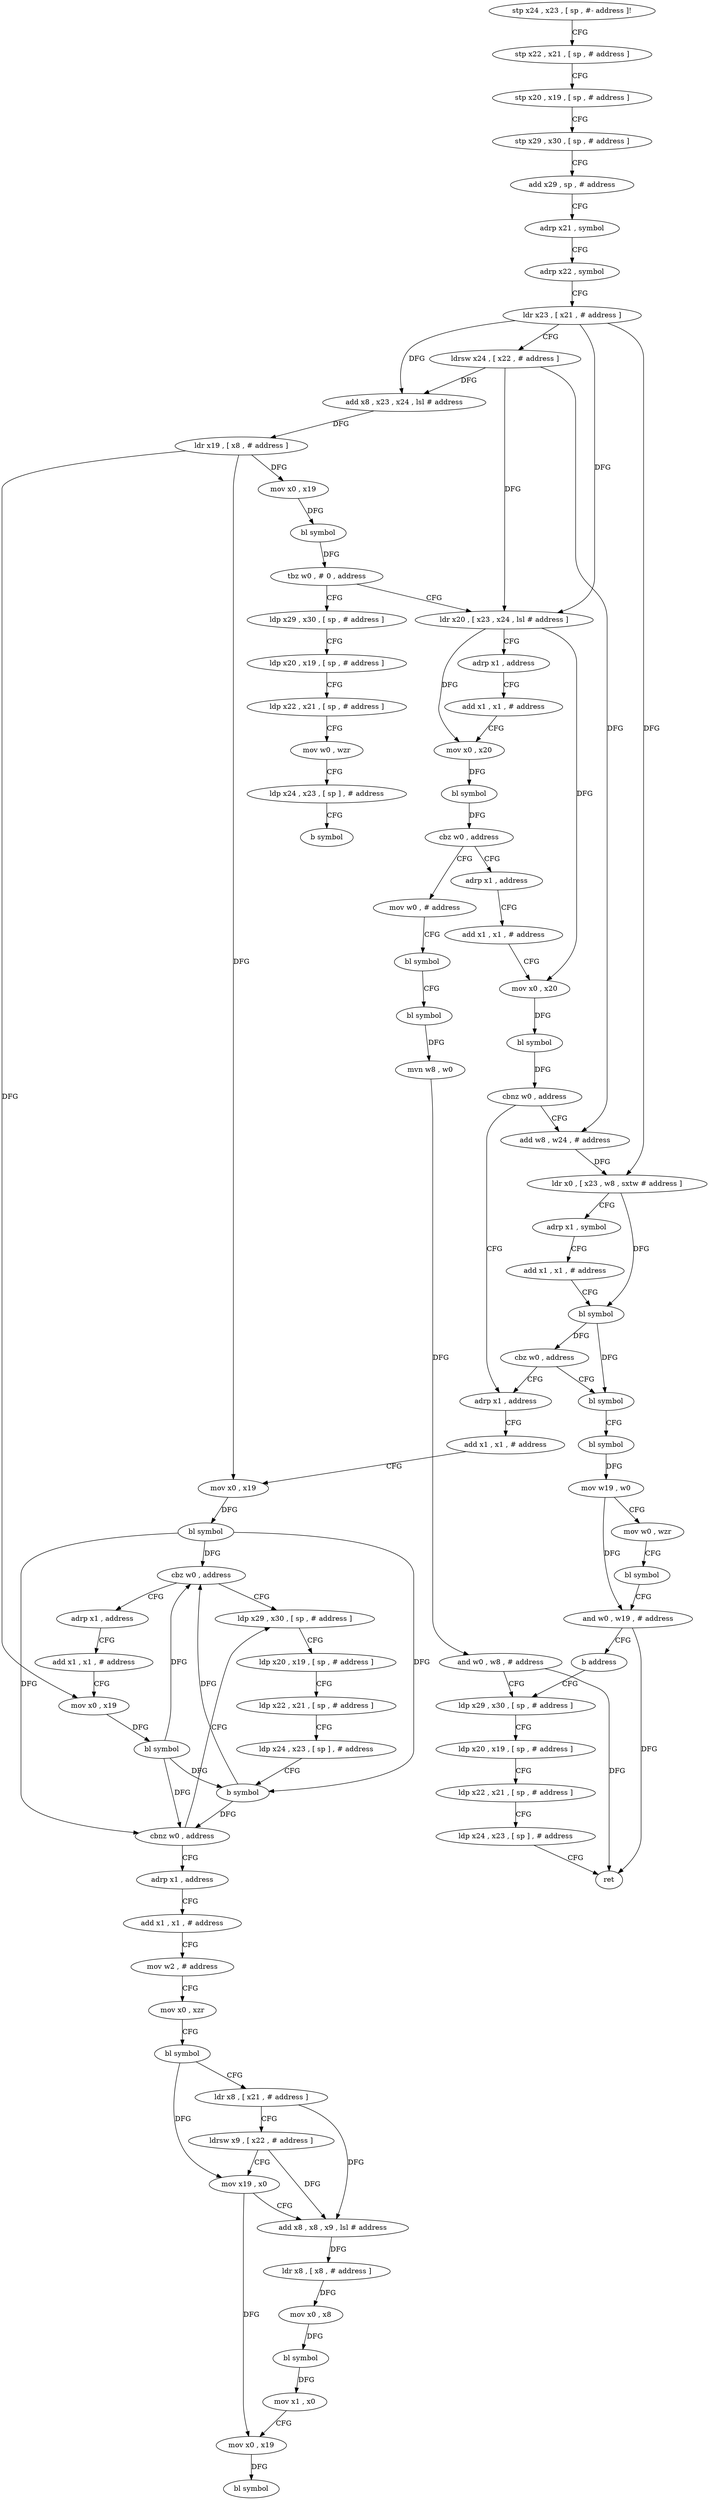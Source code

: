digraph "func" {
"4201644" [label = "stp x24 , x23 , [ sp , #- address ]!" ]
"4201648" [label = "stp x22 , x21 , [ sp , # address ]" ]
"4201652" [label = "stp x20 , x19 , [ sp , # address ]" ]
"4201656" [label = "stp x29 , x30 , [ sp , # address ]" ]
"4201660" [label = "add x29 , sp , # address" ]
"4201664" [label = "adrp x21 , symbol" ]
"4201668" [label = "adrp x22 , symbol" ]
"4201672" [label = "ldr x23 , [ x21 , # address ]" ]
"4201676" [label = "ldrsw x24 , [ x22 , # address ]" ]
"4201680" [label = "add x8 , x23 , x24 , lsl # address" ]
"4201684" [label = "ldr x19 , [ x8 , # address ]" ]
"4201688" [label = "mov x0 , x19" ]
"4201692" [label = "bl symbol" ]
"4201696" [label = "tbz w0 , # 0 , address" ]
"4201724" [label = "ldr x20 , [ x23 , x24 , lsl # address ]" ]
"4201700" [label = "ldp x29 , x30 , [ sp , # address ]" ]
"4201728" [label = "adrp x1 , address" ]
"4201732" [label = "add x1 , x1 , # address" ]
"4201736" [label = "mov x0 , x20" ]
"4201740" [label = "bl symbol" ]
"4201744" [label = "cbz w0 , address" ]
"4201852" [label = "mov w0 , # address" ]
"4201748" [label = "adrp x1 , address" ]
"4201704" [label = "ldp x20 , x19 , [ sp , # address ]" ]
"4201708" [label = "ldp x22 , x21 , [ sp , # address ]" ]
"4201712" [label = "mov w0 , wzr" ]
"4201716" [label = "ldp x24 , x23 , [ sp ] , # address" ]
"4201720" [label = "b symbol" ]
"4201856" [label = "bl symbol" ]
"4201860" [label = "bl symbol" ]
"4201864" [label = "mvn w8 , w0" ]
"4201868" [label = "and w0 , w8 , # address" ]
"4201872" [label = "ldp x29 , x30 , [ sp , # address ]" ]
"4201752" [label = "add x1 , x1 , # address" ]
"4201756" [label = "mov x0 , x20" ]
"4201760" [label = "bl symbol" ]
"4201764" [label = "cbnz w0 , address" ]
"4201792" [label = "adrp x1 , address" ]
"4201768" [label = "add w8 , w24 , # address" ]
"4201796" [label = "add x1 , x1 , # address" ]
"4201800" [label = "mov x0 , x19" ]
"4201804" [label = "bl symbol" ]
"4201808" [label = "cbz w0 , address" ]
"4201832" [label = "ldp x29 , x30 , [ sp , # address ]" ]
"4201812" [label = "adrp x1 , address" ]
"4201772" [label = "ldr x0 , [ x23 , w8 , sxtw # address ]" ]
"4201776" [label = "adrp x1 , symbol" ]
"4201780" [label = "add x1 , x1 , # address" ]
"4201784" [label = "bl symbol" ]
"4201788" [label = "cbz w0 , address" ]
"4201892" [label = "bl symbol" ]
"4201836" [label = "ldp x20 , x19 , [ sp , # address ]" ]
"4201840" [label = "ldp x22 , x21 , [ sp , # address ]" ]
"4201844" [label = "ldp x24 , x23 , [ sp ] , # address" ]
"4201848" [label = "b symbol" ]
"4201816" [label = "add x1 , x1 , # address" ]
"4201820" [label = "mov x0 , x19" ]
"4201824" [label = "bl symbol" ]
"4201828" [label = "cbnz w0 , address" ]
"4201920" [label = "adrp x1 , address" ]
"4201896" [label = "bl symbol" ]
"4201900" [label = "mov w19 , w0" ]
"4201904" [label = "mov w0 , wzr" ]
"4201908" [label = "bl symbol" ]
"4201912" [label = "and w0 , w19 , # address" ]
"4201916" [label = "b address" ]
"4201924" [label = "add x1 , x1 , # address" ]
"4201928" [label = "mov w2 , # address" ]
"4201932" [label = "mov x0 , xzr" ]
"4201936" [label = "bl symbol" ]
"4201940" [label = "ldr x8 , [ x21 , # address ]" ]
"4201944" [label = "ldrsw x9 , [ x22 , # address ]" ]
"4201948" [label = "mov x19 , x0" ]
"4201952" [label = "add x8 , x8 , x9 , lsl # address" ]
"4201956" [label = "ldr x8 , [ x8 , # address ]" ]
"4201960" [label = "mov x0 , x8" ]
"4201964" [label = "bl symbol" ]
"4201968" [label = "mov x1 , x0" ]
"4201972" [label = "mov x0 , x19" ]
"4201976" [label = "bl symbol" ]
"4201876" [label = "ldp x20 , x19 , [ sp , # address ]" ]
"4201880" [label = "ldp x22 , x21 , [ sp , # address ]" ]
"4201884" [label = "ldp x24 , x23 , [ sp ] , # address" ]
"4201888" [label = "ret" ]
"4201644" -> "4201648" [ label = "CFG" ]
"4201648" -> "4201652" [ label = "CFG" ]
"4201652" -> "4201656" [ label = "CFG" ]
"4201656" -> "4201660" [ label = "CFG" ]
"4201660" -> "4201664" [ label = "CFG" ]
"4201664" -> "4201668" [ label = "CFG" ]
"4201668" -> "4201672" [ label = "CFG" ]
"4201672" -> "4201676" [ label = "CFG" ]
"4201672" -> "4201680" [ label = "DFG" ]
"4201672" -> "4201724" [ label = "DFG" ]
"4201672" -> "4201772" [ label = "DFG" ]
"4201676" -> "4201680" [ label = "DFG" ]
"4201676" -> "4201724" [ label = "DFG" ]
"4201676" -> "4201768" [ label = "DFG" ]
"4201680" -> "4201684" [ label = "DFG" ]
"4201684" -> "4201688" [ label = "DFG" ]
"4201684" -> "4201800" [ label = "DFG" ]
"4201684" -> "4201820" [ label = "DFG" ]
"4201688" -> "4201692" [ label = "DFG" ]
"4201692" -> "4201696" [ label = "DFG" ]
"4201696" -> "4201724" [ label = "CFG" ]
"4201696" -> "4201700" [ label = "CFG" ]
"4201724" -> "4201728" [ label = "CFG" ]
"4201724" -> "4201736" [ label = "DFG" ]
"4201724" -> "4201756" [ label = "DFG" ]
"4201700" -> "4201704" [ label = "CFG" ]
"4201728" -> "4201732" [ label = "CFG" ]
"4201732" -> "4201736" [ label = "CFG" ]
"4201736" -> "4201740" [ label = "DFG" ]
"4201740" -> "4201744" [ label = "DFG" ]
"4201744" -> "4201852" [ label = "CFG" ]
"4201744" -> "4201748" [ label = "CFG" ]
"4201852" -> "4201856" [ label = "CFG" ]
"4201748" -> "4201752" [ label = "CFG" ]
"4201704" -> "4201708" [ label = "CFG" ]
"4201708" -> "4201712" [ label = "CFG" ]
"4201712" -> "4201716" [ label = "CFG" ]
"4201716" -> "4201720" [ label = "CFG" ]
"4201856" -> "4201860" [ label = "CFG" ]
"4201860" -> "4201864" [ label = "DFG" ]
"4201864" -> "4201868" [ label = "DFG" ]
"4201868" -> "4201872" [ label = "CFG" ]
"4201868" -> "4201888" [ label = "DFG" ]
"4201872" -> "4201876" [ label = "CFG" ]
"4201752" -> "4201756" [ label = "CFG" ]
"4201756" -> "4201760" [ label = "DFG" ]
"4201760" -> "4201764" [ label = "DFG" ]
"4201764" -> "4201792" [ label = "CFG" ]
"4201764" -> "4201768" [ label = "CFG" ]
"4201792" -> "4201796" [ label = "CFG" ]
"4201768" -> "4201772" [ label = "DFG" ]
"4201796" -> "4201800" [ label = "CFG" ]
"4201800" -> "4201804" [ label = "DFG" ]
"4201804" -> "4201808" [ label = "DFG" ]
"4201804" -> "4201848" [ label = "DFG" ]
"4201804" -> "4201828" [ label = "DFG" ]
"4201808" -> "4201832" [ label = "CFG" ]
"4201808" -> "4201812" [ label = "CFG" ]
"4201832" -> "4201836" [ label = "CFG" ]
"4201812" -> "4201816" [ label = "CFG" ]
"4201772" -> "4201776" [ label = "CFG" ]
"4201772" -> "4201784" [ label = "DFG" ]
"4201776" -> "4201780" [ label = "CFG" ]
"4201780" -> "4201784" [ label = "CFG" ]
"4201784" -> "4201788" [ label = "DFG" ]
"4201784" -> "4201892" [ label = "DFG" ]
"4201788" -> "4201892" [ label = "CFG" ]
"4201788" -> "4201792" [ label = "CFG" ]
"4201892" -> "4201896" [ label = "CFG" ]
"4201836" -> "4201840" [ label = "CFG" ]
"4201840" -> "4201844" [ label = "CFG" ]
"4201844" -> "4201848" [ label = "CFG" ]
"4201848" -> "4201808" [ label = "DFG" ]
"4201848" -> "4201828" [ label = "DFG" ]
"4201816" -> "4201820" [ label = "CFG" ]
"4201820" -> "4201824" [ label = "DFG" ]
"4201824" -> "4201828" [ label = "DFG" ]
"4201824" -> "4201808" [ label = "DFG" ]
"4201824" -> "4201848" [ label = "DFG" ]
"4201828" -> "4201920" [ label = "CFG" ]
"4201828" -> "4201832" [ label = "CFG" ]
"4201920" -> "4201924" [ label = "CFG" ]
"4201896" -> "4201900" [ label = "DFG" ]
"4201900" -> "4201904" [ label = "CFG" ]
"4201900" -> "4201912" [ label = "DFG" ]
"4201904" -> "4201908" [ label = "CFG" ]
"4201908" -> "4201912" [ label = "CFG" ]
"4201912" -> "4201916" [ label = "CFG" ]
"4201912" -> "4201888" [ label = "DFG" ]
"4201916" -> "4201872" [ label = "CFG" ]
"4201924" -> "4201928" [ label = "CFG" ]
"4201928" -> "4201932" [ label = "CFG" ]
"4201932" -> "4201936" [ label = "CFG" ]
"4201936" -> "4201940" [ label = "CFG" ]
"4201936" -> "4201948" [ label = "DFG" ]
"4201940" -> "4201944" [ label = "CFG" ]
"4201940" -> "4201952" [ label = "DFG" ]
"4201944" -> "4201948" [ label = "CFG" ]
"4201944" -> "4201952" [ label = "DFG" ]
"4201948" -> "4201952" [ label = "CFG" ]
"4201948" -> "4201972" [ label = "DFG" ]
"4201952" -> "4201956" [ label = "DFG" ]
"4201956" -> "4201960" [ label = "DFG" ]
"4201960" -> "4201964" [ label = "DFG" ]
"4201964" -> "4201968" [ label = "DFG" ]
"4201968" -> "4201972" [ label = "CFG" ]
"4201972" -> "4201976" [ label = "DFG" ]
"4201876" -> "4201880" [ label = "CFG" ]
"4201880" -> "4201884" [ label = "CFG" ]
"4201884" -> "4201888" [ label = "CFG" ]
}

